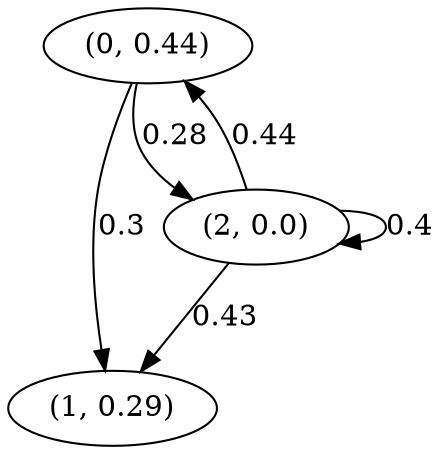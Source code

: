 digraph {
    0 [ label = "(0, 0.44)" ]
    1 [ label = "(1, 0.29)" ]
    2 [ label = "(2, 0.0)" ]
    2 -> 2 [ label = "0.4" ]
    2 -> 0 [ label = "0.44" ]
    0 -> 1 [ label = "0.3" ]
    2 -> 1 [ label = "0.43" ]
    0 -> 2 [ label = "0.28" ]
}

